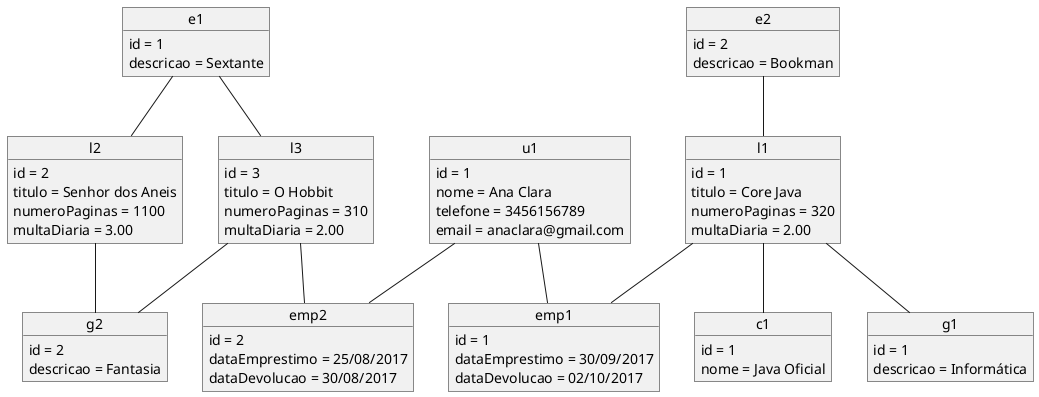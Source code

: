 @startuml
'https://plantuml.com/object-diagram

object l1 {
	id = 1
	titulo = Core Java
	numeroPaginas = 320
	multaDiaria = 2.00
}

object l2 {
	id = 2
	titulo = Senhor dos Aneis
	numeroPaginas = 1100
	multaDiaria = 3.00
}

object l3 {
	id = 3
	titulo = O Hobbit
	numeroPaginas = 310
	multaDiaria = 2.00
}

object u1 {
	id = 1
	nome = Ana Clara
	telefone = 3456156789
	email = anaclara@gmail.com
}

object g1 {
	id = 1
	descricao = Informática
}

object g2 {
	id = 2
	descricao = Fantasia
}

object e1 {
	id = 1
	descricao = Sextante
}

object e2 {
	id = 2
	descricao = Bookman
}

object emp1 {
	id = 1
	dataEmprestimo = 30/09/2017
	dataDevolucao = 02/10/2017
}

object emp2 {
	id = 2
	dataEmprestimo = 25/08/2017
	dataDevolucao = 30/08/2017
}

object c1 {
	id = 1
	nome = Java Oficial
}

l1 -- g1
l2 -- g2
l3 -- g2
e1 -- l2
e1 -- l3
e2 -- l1
u1 -- emp1
l1 -- emp1
u1 -- emp2
l3 -- emp2
l1 -- c1

@enduml
